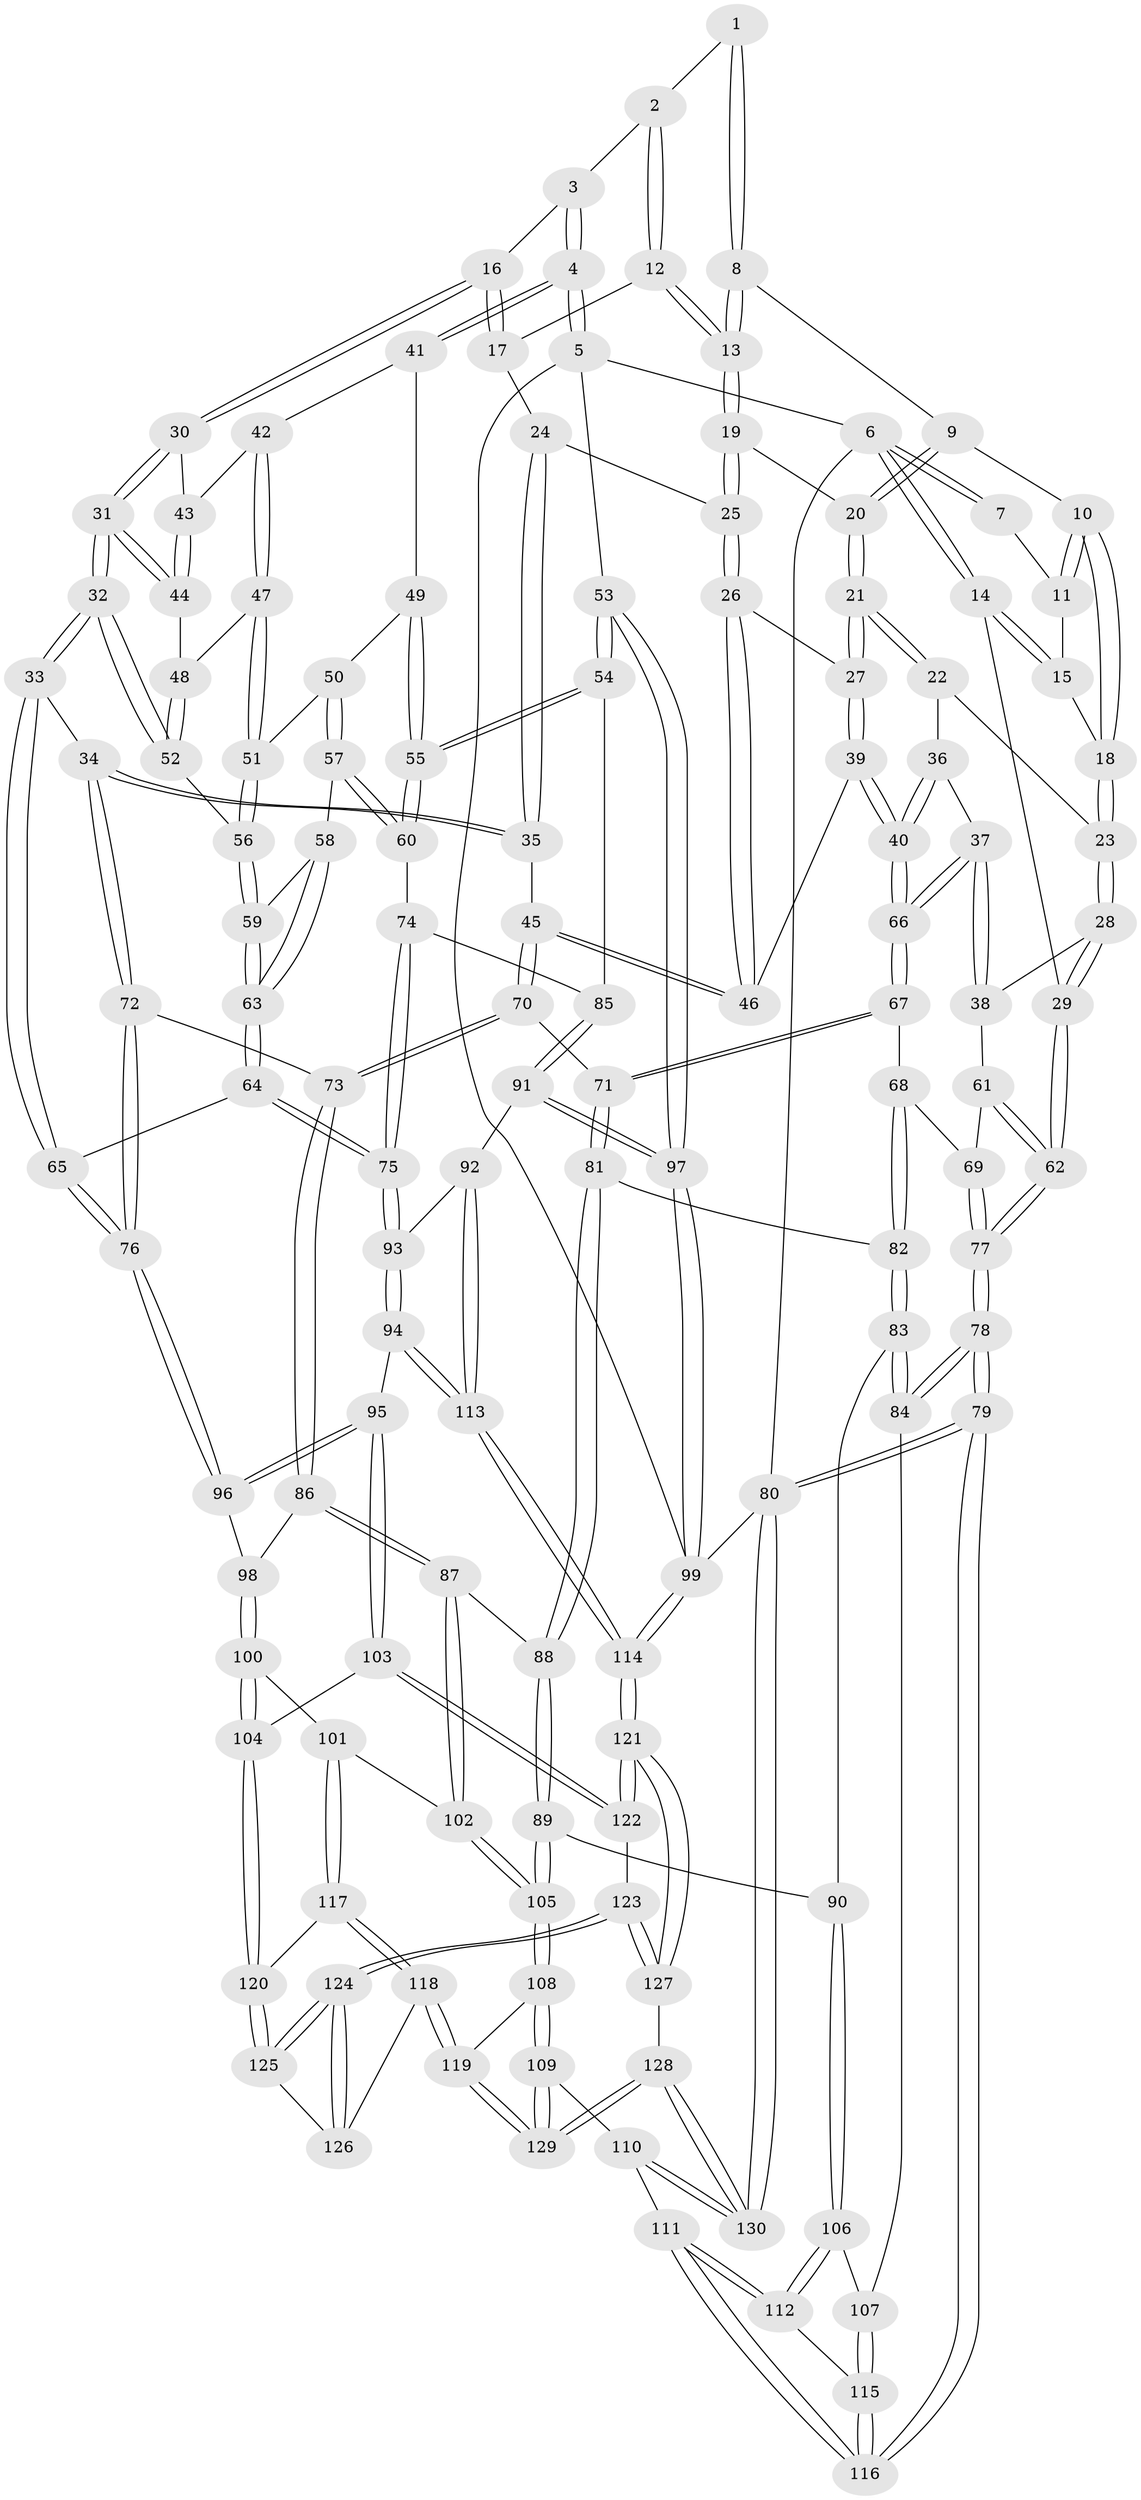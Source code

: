 // coarse degree distribution, {3: 0.12087912087912088, 4: 0.42857142857142855, 6: 0.0989010989010989, 5: 0.34065934065934067, 2: 0.01098901098901099}
// Generated by graph-tools (version 1.1) at 2025/52/02/27/25 19:52:41]
// undirected, 130 vertices, 322 edges
graph export_dot {
graph [start="1"]
  node [color=gray90,style=filled];
  1 [pos="+0.2977533232133824+0"];
  2 [pos="+0.5134354324933109+0"];
  3 [pos="+0.8281030180488949+0"];
  4 [pos="+1+0"];
  5 [pos="+1+0"];
  6 [pos="+0+0"];
  7 [pos="+0.2473154671719689+0"];
  8 [pos="+0.3200494277892404+0"];
  9 [pos="+0.2264850875923609+0.1062885952763897"];
  10 [pos="+0.2217680715342965+0.10706496435603514"];
  11 [pos="+0.21313680792516573+0.032140833367264685"];
  12 [pos="+0.4882352756425077+0.0851155840995865"];
  13 [pos="+0.3702522716675739+0.10831068573391077"];
  14 [pos="+0+0"];
  15 [pos="+0.05981677957731306+0.05336334397382351"];
  16 [pos="+0.6040394232733782+0.14711764551502632"];
  17 [pos="+0.49580430230520584+0.09347353574053723"];
  18 [pos="+0.1796017103188863+0.1390537884265378"];
  19 [pos="+0.36312053885436607+0.1176219776099977"];
  20 [pos="+0.3188415776025013+0.1234139868335963"];
  21 [pos="+0.26460732819896454+0.20960292464389857"];
  22 [pos="+0.23054049786286163+0.19684283712198958"];
  23 [pos="+0.18009172841802595+0.15712131258898832"];
  24 [pos="+0.4653950903566304+0.1982487041648675"];
  25 [pos="+0.3686481223347198+0.20610500426006134"];
  26 [pos="+0.3606391068926569+0.23313724419569992"];
  27 [pos="+0.28631492242356726+0.23222278960878953"];
  28 [pos="+0.10722461279284445+0.27355654652975003"];
  29 [pos="+0+0"];
  30 [pos="+0.6092326864761939+0.15704773506664607"];
  31 [pos="+0.6124608527349618+0.28888575391029314"];
  32 [pos="+0.6043693432192124+0.3108690709208028"];
  33 [pos="+0.5895300635358872+0.3262596068701875"];
  34 [pos="+0.5479310492438613+0.34321837206087147"];
  35 [pos="+0.5147616308194193+0.3356288780747893"];
  36 [pos="+0.22765380171588062+0.21651200526173187"];
  37 [pos="+0.1739638414064272+0.3277049223658241"];
  38 [pos="+0.11435491499063277+0.2963409219681677"];
  39 [pos="+0.23554066465892945+0.331301116788136"];
  40 [pos="+0.232971757340217+0.3338710731541337"];
  41 [pos="+1+0"];
  42 [pos="+0.912878289466913+0.09205711655692055"];
  43 [pos="+0.8186670263826534+0.13140014206414274"];
  44 [pos="+0.703804332766677+0.2533494160786146"];
  45 [pos="+0.4346005859442124+0.33987006385025553"];
  46 [pos="+0.3794983553318629+0.27863320706166655"];
  47 [pos="+0.8634531446130399+0.25702080349238177"];
  48 [pos="+0.7672924417186789+0.2663020043876959"];
  49 [pos="+0.9781312046080697+0.2994332300860955"];
  50 [pos="+0.8815507516733719+0.32333293750945813"];
  51 [pos="+0.8631665902832744+0.2747029008154545"];
  52 [pos="+0.7435776680901576+0.34976594587238985"];
  53 [pos="+1+0.4569132280466435"];
  54 [pos="+1+0.45445066148047214"];
  55 [pos="+1+0.43076498773077276"];
  56 [pos="+0.7465432456506+0.3510473593182207"];
  57 [pos="+0.8980468151396584+0.38182559493806456"];
  58 [pos="+0.8764571811551695+0.38636157010103345"];
  59 [pos="+0.7684216996002737+0.38832445494817336"];
  60 [pos="+0.9440389479633807+0.4286271575244688"];
  61 [pos="+0.08198188283067817+0.3346901623146295"];
  62 [pos="+0+0.32611249284695754"];
  63 [pos="+0.7519248266196474+0.4828795131161409"];
  64 [pos="+0.7368492698519157+0.524853716806272"];
  65 [pos="+0.7258849005213585+0.5223739096648605"];
  66 [pos="+0.21684827713039348+0.35410443295450356"];
  67 [pos="+0.2292980921879477+0.386256306267139"];
  68 [pos="+0.05867659797359557+0.46059167494289066"];
  69 [pos="+0.03817164978648526+0.45234864048284346"];
  70 [pos="+0.3249306284243091+0.45011774104940305"];
  71 [pos="+0.2644336775091145+0.4361390840741993"];
  72 [pos="+0.5375509846126758+0.4268252976174787"];
  73 [pos="+0.38555892687968785+0.5563963097637121"];
  74 [pos="+0.9182434270877837+0.4601986861630474"];
  75 [pos="+0.7818615609137805+0.5634943878010097"];
  76 [pos="+0.5801273815202247+0.5727670750215879"];
  77 [pos="+0+0.5463558652565208"];
  78 [pos="+0+0.5851720370081245"];
  79 [pos="+0+1"];
  80 [pos="+0+1"];
  81 [pos="+0.18549688323795221+0.5277008385474821"];
  82 [pos="+0.13581416428651102+0.5242991572110804"];
  83 [pos="+0.09404404439577865+0.5796626633015358"];
  84 [pos="+0+0.6313497918468891"];
  85 [pos="+0.9370866350150632+0.5934337840867495"];
  86 [pos="+0.3900148292138475+0.5786757972441305"];
  87 [pos="+0.27466937698866195+0.6585461049972389"];
  88 [pos="+0.2248458675644718+0.6592709990242797"];
  89 [pos="+0.21509753700974646+0.6674070884427296"];
  90 [pos="+0.15647485049788248+0.6899242918723119"];
  91 [pos="+0.9087466203157855+0.6475286837304015"];
  92 [pos="+0.845154455885478+0.6619783868219964"];
  93 [pos="+0.8008630104678321+0.6268566391591078"];
  94 [pos="+0.6431245827513442+0.733961472524025"];
  95 [pos="+0.5969329188405834+0.7251564084066145"];
  96 [pos="+0.5463473193585207+0.6246761901293311"];
  97 [pos="+1+0.7401743095597764"];
  98 [pos="+0.44104869093003346+0.613460597072409"];
  99 [pos="+1+1"];
  100 [pos="+0.41806983434957523+0.7207395080249993"];
  101 [pos="+0.3482506496065466+0.7627595539376865"];
  102 [pos="+0.3310704199952217+0.7523537020073291"];
  103 [pos="+0.5440397590258372+0.793183383834048"];
  104 [pos="+0.48895502864788787+0.8072573231171704"];
  105 [pos="+0.2450788527103641+0.8116965900950599"];
  106 [pos="+0.10664257241190997+0.727366820158571"];
  107 [pos="+0.03468622978831316+0.6959766840504774"];
  108 [pos="+0.23691086094584157+0.836292085369717"];
  109 [pos="+0.19412192110023507+0.8609233571653322"];
  110 [pos="+0.1610448166964253+0.8580398747063981"];
  111 [pos="+0.14241887180768184+0.8415905171159336"];
  112 [pos="+0.10773330328073165+0.7451261082929614"];
  113 [pos="+0.877987809593073+1"];
  114 [pos="+0.9569615826890452+1"];
  115 [pos="+0+0.8417845684157587"];
  116 [pos="+0+0.9197339300143267"];
  117 [pos="+0.36200856565426026+0.8096984878241056"];
  118 [pos="+0.34037579015741887+0.8628495827246875"];
  119 [pos="+0.3328376363315643+0.8669755154196087"];
  120 [pos="+0.47883756236519065+0.8166325875583433"];
  121 [pos="+0.9027863874667881+1"];
  122 [pos="+0.569475197203938+0.8609321196616075"];
  123 [pos="+0.45841548508615015+0.9762121818934046"];
  124 [pos="+0.45475099751677617+0.961661515106844"];
  125 [pos="+0.4641530742787704+0.8584518583808207"];
  126 [pos="+0.35199963658604744+0.8689678271439238"];
  127 [pos="+0.4666541678884915+1"];
  128 [pos="+0.30786768931933295+1"];
  129 [pos="+0.28792548909867904+1"];
  130 [pos="+0+1"];
  1 -- 2;
  1 -- 8;
  1 -- 8;
  2 -- 3;
  2 -- 12;
  2 -- 12;
  3 -- 4;
  3 -- 4;
  3 -- 16;
  4 -- 5;
  4 -- 5;
  4 -- 41;
  4 -- 41;
  5 -- 6;
  5 -- 53;
  5 -- 99;
  6 -- 7;
  6 -- 7;
  6 -- 14;
  6 -- 14;
  6 -- 80;
  7 -- 11;
  8 -- 9;
  8 -- 13;
  8 -- 13;
  9 -- 10;
  9 -- 20;
  9 -- 20;
  10 -- 11;
  10 -- 11;
  10 -- 18;
  10 -- 18;
  11 -- 15;
  12 -- 13;
  12 -- 13;
  12 -- 17;
  13 -- 19;
  13 -- 19;
  14 -- 15;
  14 -- 15;
  14 -- 29;
  15 -- 18;
  16 -- 17;
  16 -- 17;
  16 -- 30;
  16 -- 30;
  17 -- 24;
  18 -- 23;
  18 -- 23;
  19 -- 20;
  19 -- 25;
  19 -- 25;
  20 -- 21;
  20 -- 21;
  21 -- 22;
  21 -- 22;
  21 -- 27;
  21 -- 27;
  22 -- 23;
  22 -- 36;
  23 -- 28;
  23 -- 28;
  24 -- 25;
  24 -- 35;
  24 -- 35;
  25 -- 26;
  25 -- 26;
  26 -- 27;
  26 -- 46;
  26 -- 46;
  27 -- 39;
  27 -- 39;
  28 -- 29;
  28 -- 29;
  28 -- 38;
  29 -- 62;
  29 -- 62;
  30 -- 31;
  30 -- 31;
  30 -- 43;
  31 -- 32;
  31 -- 32;
  31 -- 44;
  31 -- 44;
  32 -- 33;
  32 -- 33;
  32 -- 52;
  32 -- 52;
  33 -- 34;
  33 -- 65;
  33 -- 65;
  34 -- 35;
  34 -- 35;
  34 -- 72;
  34 -- 72;
  35 -- 45;
  36 -- 37;
  36 -- 40;
  36 -- 40;
  37 -- 38;
  37 -- 38;
  37 -- 66;
  37 -- 66;
  38 -- 61;
  39 -- 40;
  39 -- 40;
  39 -- 46;
  40 -- 66;
  40 -- 66;
  41 -- 42;
  41 -- 49;
  42 -- 43;
  42 -- 47;
  42 -- 47;
  43 -- 44;
  43 -- 44;
  44 -- 48;
  45 -- 46;
  45 -- 46;
  45 -- 70;
  45 -- 70;
  47 -- 48;
  47 -- 51;
  47 -- 51;
  48 -- 52;
  48 -- 52;
  49 -- 50;
  49 -- 55;
  49 -- 55;
  50 -- 51;
  50 -- 57;
  50 -- 57;
  51 -- 56;
  51 -- 56;
  52 -- 56;
  53 -- 54;
  53 -- 54;
  53 -- 97;
  53 -- 97;
  54 -- 55;
  54 -- 55;
  54 -- 85;
  55 -- 60;
  55 -- 60;
  56 -- 59;
  56 -- 59;
  57 -- 58;
  57 -- 60;
  57 -- 60;
  58 -- 59;
  58 -- 63;
  58 -- 63;
  59 -- 63;
  59 -- 63;
  60 -- 74;
  61 -- 62;
  61 -- 62;
  61 -- 69;
  62 -- 77;
  62 -- 77;
  63 -- 64;
  63 -- 64;
  64 -- 65;
  64 -- 75;
  64 -- 75;
  65 -- 76;
  65 -- 76;
  66 -- 67;
  66 -- 67;
  67 -- 68;
  67 -- 71;
  67 -- 71;
  68 -- 69;
  68 -- 82;
  68 -- 82;
  69 -- 77;
  69 -- 77;
  70 -- 71;
  70 -- 73;
  70 -- 73;
  71 -- 81;
  71 -- 81;
  72 -- 73;
  72 -- 76;
  72 -- 76;
  73 -- 86;
  73 -- 86;
  74 -- 75;
  74 -- 75;
  74 -- 85;
  75 -- 93;
  75 -- 93;
  76 -- 96;
  76 -- 96;
  77 -- 78;
  77 -- 78;
  78 -- 79;
  78 -- 79;
  78 -- 84;
  78 -- 84;
  79 -- 80;
  79 -- 80;
  79 -- 116;
  79 -- 116;
  80 -- 130;
  80 -- 130;
  80 -- 99;
  81 -- 82;
  81 -- 88;
  81 -- 88;
  82 -- 83;
  82 -- 83;
  83 -- 84;
  83 -- 84;
  83 -- 90;
  84 -- 107;
  85 -- 91;
  85 -- 91;
  86 -- 87;
  86 -- 87;
  86 -- 98;
  87 -- 88;
  87 -- 102;
  87 -- 102;
  88 -- 89;
  88 -- 89;
  89 -- 90;
  89 -- 105;
  89 -- 105;
  90 -- 106;
  90 -- 106;
  91 -- 92;
  91 -- 97;
  91 -- 97;
  92 -- 93;
  92 -- 113;
  92 -- 113;
  93 -- 94;
  93 -- 94;
  94 -- 95;
  94 -- 113;
  94 -- 113;
  95 -- 96;
  95 -- 96;
  95 -- 103;
  95 -- 103;
  96 -- 98;
  97 -- 99;
  97 -- 99;
  98 -- 100;
  98 -- 100;
  99 -- 114;
  99 -- 114;
  100 -- 101;
  100 -- 104;
  100 -- 104;
  101 -- 102;
  101 -- 117;
  101 -- 117;
  102 -- 105;
  102 -- 105;
  103 -- 104;
  103 -- 122;
  103 -- 122;
  104 -- 120;
  104 -- 120;
  105 -- 108;
  105 -- 108;
  106 -- 107;
  106 -- 112;
  106 -- 112;
  107 -- 115;
  107 -- 115;
  108 -- 109;
  108 -- 109;
  108 -- 119;
  109 -- 110;
  109 -- 129;
  109 -- 129;
  110 -- 111;
  110 -- 130;
  110 -- 130;
  111 -- 112;
  111 -- 112;
  111 -- 116;
  111 -- 116;
  112 -- 115;
  113 -- 114;
  113 -- 114;
  114 -- 121;
  114 -- 121;
  115 -- 116;
  115 -- 116;
  117 -- 118;
  117 -- 118;
  117 -- 120;
  118 -- 119;
  118 -- 119;
  118 -- 126;
  119 -- 129;
  119 -- 129;
  120 -- 125;
  120 -- 125;
  121 -- 122;
  121 -- 122;
  121 -- 127;
  121 -- 127;
  122 -- 123;
  123 -- 124;
  123 -- 124;
  123 -- 127;
  123 -- 127;
  124 -- 125;
  124 -- 125;
  124 -- 126;
  124 -- 126;
  125 -- 126;
  127 -- 128;
  128 -- 129;
  128 -- 129;
  128 -- 130;
  128 -- 130;
}
